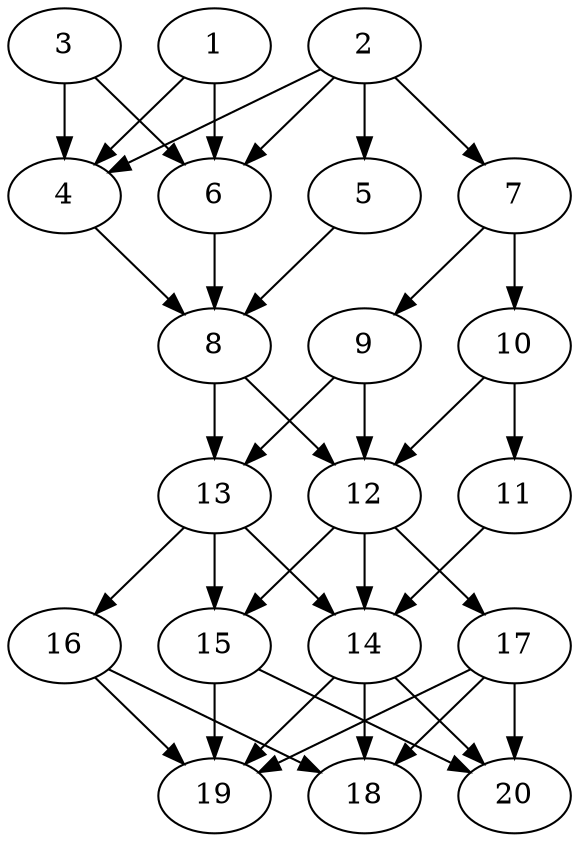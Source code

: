// DAG automatically generated by daggen at Thu Oct  3 13:58:43 2019
// ./daggen --dot -n 20 --ccr 0.4 --fat 0.5 --regular 0.9 --density 0.9 --mindata 5242880 --maxdata 52428800 
digraph G {
  1 [size="45762560", alpha="0.07", expect_size="18305024"] 
  1 -> 4 [size ="18305024"]
  1 -> 6 [size ="18305024"]
  2 [size="56529920", alpha="0.04", expect_size="22611968"] 
  2 -> 4 [size ="22611968"]
  2 -> 5 [size ="22611968"]
  2 -> 6 [size ="22611968"]
  2 -> 7 [size ="22611968"]
  3 [size="111070720", alpha="0.11", expect_size="44428288"] 
  3 -> 4 [size ="44428288"]
  3 -> 6 [size ="44428288"]
  4 [size="46141440", alpha="0.11", expect_size="18456576"] 
  4 -> 8 [size ="18456576"]
  5 [size="110855680", alpha="0.19", expect_size="44342272"] 
  5 -> 8 [size ="44342272"]
  6 [size="113620480", alpha="0.16", expect_size="45448192"] 
  6 -> 8 [size ="45448192"]
  7 [size="46845440", alpha="0.15", expect_size="18738176"] 
  7 -> 9 [size ="18738176"]
  7 -> 10 [size ="18738176"]
  8 [size="74600960", alpha="0.04", expect_size="29840384"] 
  8 -> 12 [size ="29840384"]
  8 -> 13 [size ="29840384"]
  9 [size="14231040", alpha="0.04", expect_size="5692416"] 
  9 -> 12 [size ="5692416"]
  9 -> 13 [size ="5692416"]
  10 [size="50775040", alpha="0.04", expect_size="20310016"] 
  10 -> 11 [size ="20310016"]
  10 -> 12 [size ="20310016"]
  11 [size="118970880", alpha="0.10", expect_size="47588352"] 
  11 -> 14 [size ="47588352"]
  12 [size="42091520", alpha="0.17", expect_size="16836608"] 
  12 -> 14 [size ="16836608"]
  12 -> 15 [size ="16836608"]
  12 -> 17 [size ="16836608"]
  13 [size="66711040", alpha="0.08", expect_size="26684416"] 
  13 -> 14 [size ="26684416"]
  13 -> 15 [size ="26684416"]
  13 -> 16 [size ="26684416"]
  14 [size="129223680", alpha="0.12", expect_size="51689472"] 
  14 -> 18 [size ="51689472"]
  14 -> 19 [size ="51689472"]
  14 -> 20 [size ="51689472"]
  15 [size="73233920", alpha="0.07", expect_size="29293568"] 
  15 -> 19 [size ="29293568"]
  15 -> 20 [size ="29293568"]
  16 [size="64524800", alpha="0.01", expect_size="25809920"] 
  16 -> 18 [size ="25809920"]
  16 -> 19 [size ="25809920"]
  17 [size="38405120", alpha="0.19", expect_size="15362048"] 
  17 -> 18 [size ="15362048"]
  17 -> 19 [size ="15362048"]
  17 -> 20 [size ="15362048"]
  18 [size="129108480", alpha="0.11", expect_size="51643392"] 
  19 [size="34816000", alpha="0.10", expect_size="13926400"] 
  20 [size="57320960", alpha="0.17", expect_size="22928384"] 
}
